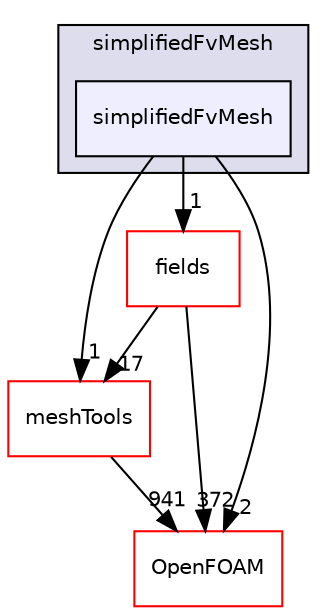 digraph "src/finiteVolume/fvMesh/simplifiedFvMesh/simplifiedFvMesh" {
  bgcolor=transparent;
  compound=true
  node [ fontsize="10", fontname="Helvetica"];
  edge [ labelfontsize="10", labelfontname="Helvetica"];
  subgraph clusterdir_febb66ae8fef1ef5fdf2a781f4af4156 {
    graph [ bgcolor="#ddddee", pencolor="black", label="simplifiedFvMesh" fontname="Helvetica", fontsize="10", URL="dir_febb66ae8fef1ef5fdf2a781f4af4156.html"]
  dir_e30e1415e1be58d29bdd4212a5f6cb49 [shape=box, label="simplifiedFvMesh", style="filled", fillcolor="#eeeeff", pencolor="black", URL="dir_e30e1415e1be58d29bdd4212a5f6cb49.html"];
  }
  dir_25ab4a83a983f7bb7a38b7f63bb141b7 [shape=box label="fields" color="red" URL="dir_25ab4a83a983f7bb7a38b7f63bb141b7.html"];
  dir_ae30ad0bef50cf391b24c614251bb9fd [shape=box label="meshTools" color="red" URL="dir_ae30ad0bef50cf391b24c614251bb9fd.html"];
  dir_c5473ff19b20e6ec4dfe5c310b3778a8 [shape=box label="OpenFOAM" color="red" URL="dir_c5473ff19b20e6ec4dfe5c310b3778a8.html"];
  dir_e30e1415e1be58d29bdd4212a5f6cb49->dir_25ab4a83a983f7bb7a38b7f63bb141b7 [headlabel="1", labeldistance=1.5 headhref="dir_001142_000890.html"];
  dir_e30e1415e1be58d29bdd4212a5f6cb49->dir_ae30ad0bef50cf391b24c614251bb9fd [headlabel="1", labeldistance=1.5 headhref="dir_001142_001949.html"];
  dir_e30e1415e1be58d29bdd4212a5f6cb49->dir_c5473ff19b20e6ec4dfe5c310b3778a8 [headlabel="2", labeldistance=1.5 headhref="dir_001142_002151.html"];
  dir_25ab4a83a983f7bb7a38b7f63bb141b7->dir_ae30ad0bef50cf391b24c614251bb9fd [headlabel="17", labeldistance=1.5 headhref="dir_000890_001949.html"];
  dir_25ab4a83a983f7bb7a38b7f63bb141b7->dir_c5473ff19b20e6ec4dfe5c310b3778a8 [headlabel="372", labeldistance=1.5 headhref="dir_000890_002151.html"];
  dir_ae30ad0bef50cf391b24c614251bb9fd->dir_c5473ff19b20e6ec4dfe5c310b3778a8 [headlabel="941", labeldistance=1.5 headhref="dir_001949_002151.html"];
}
